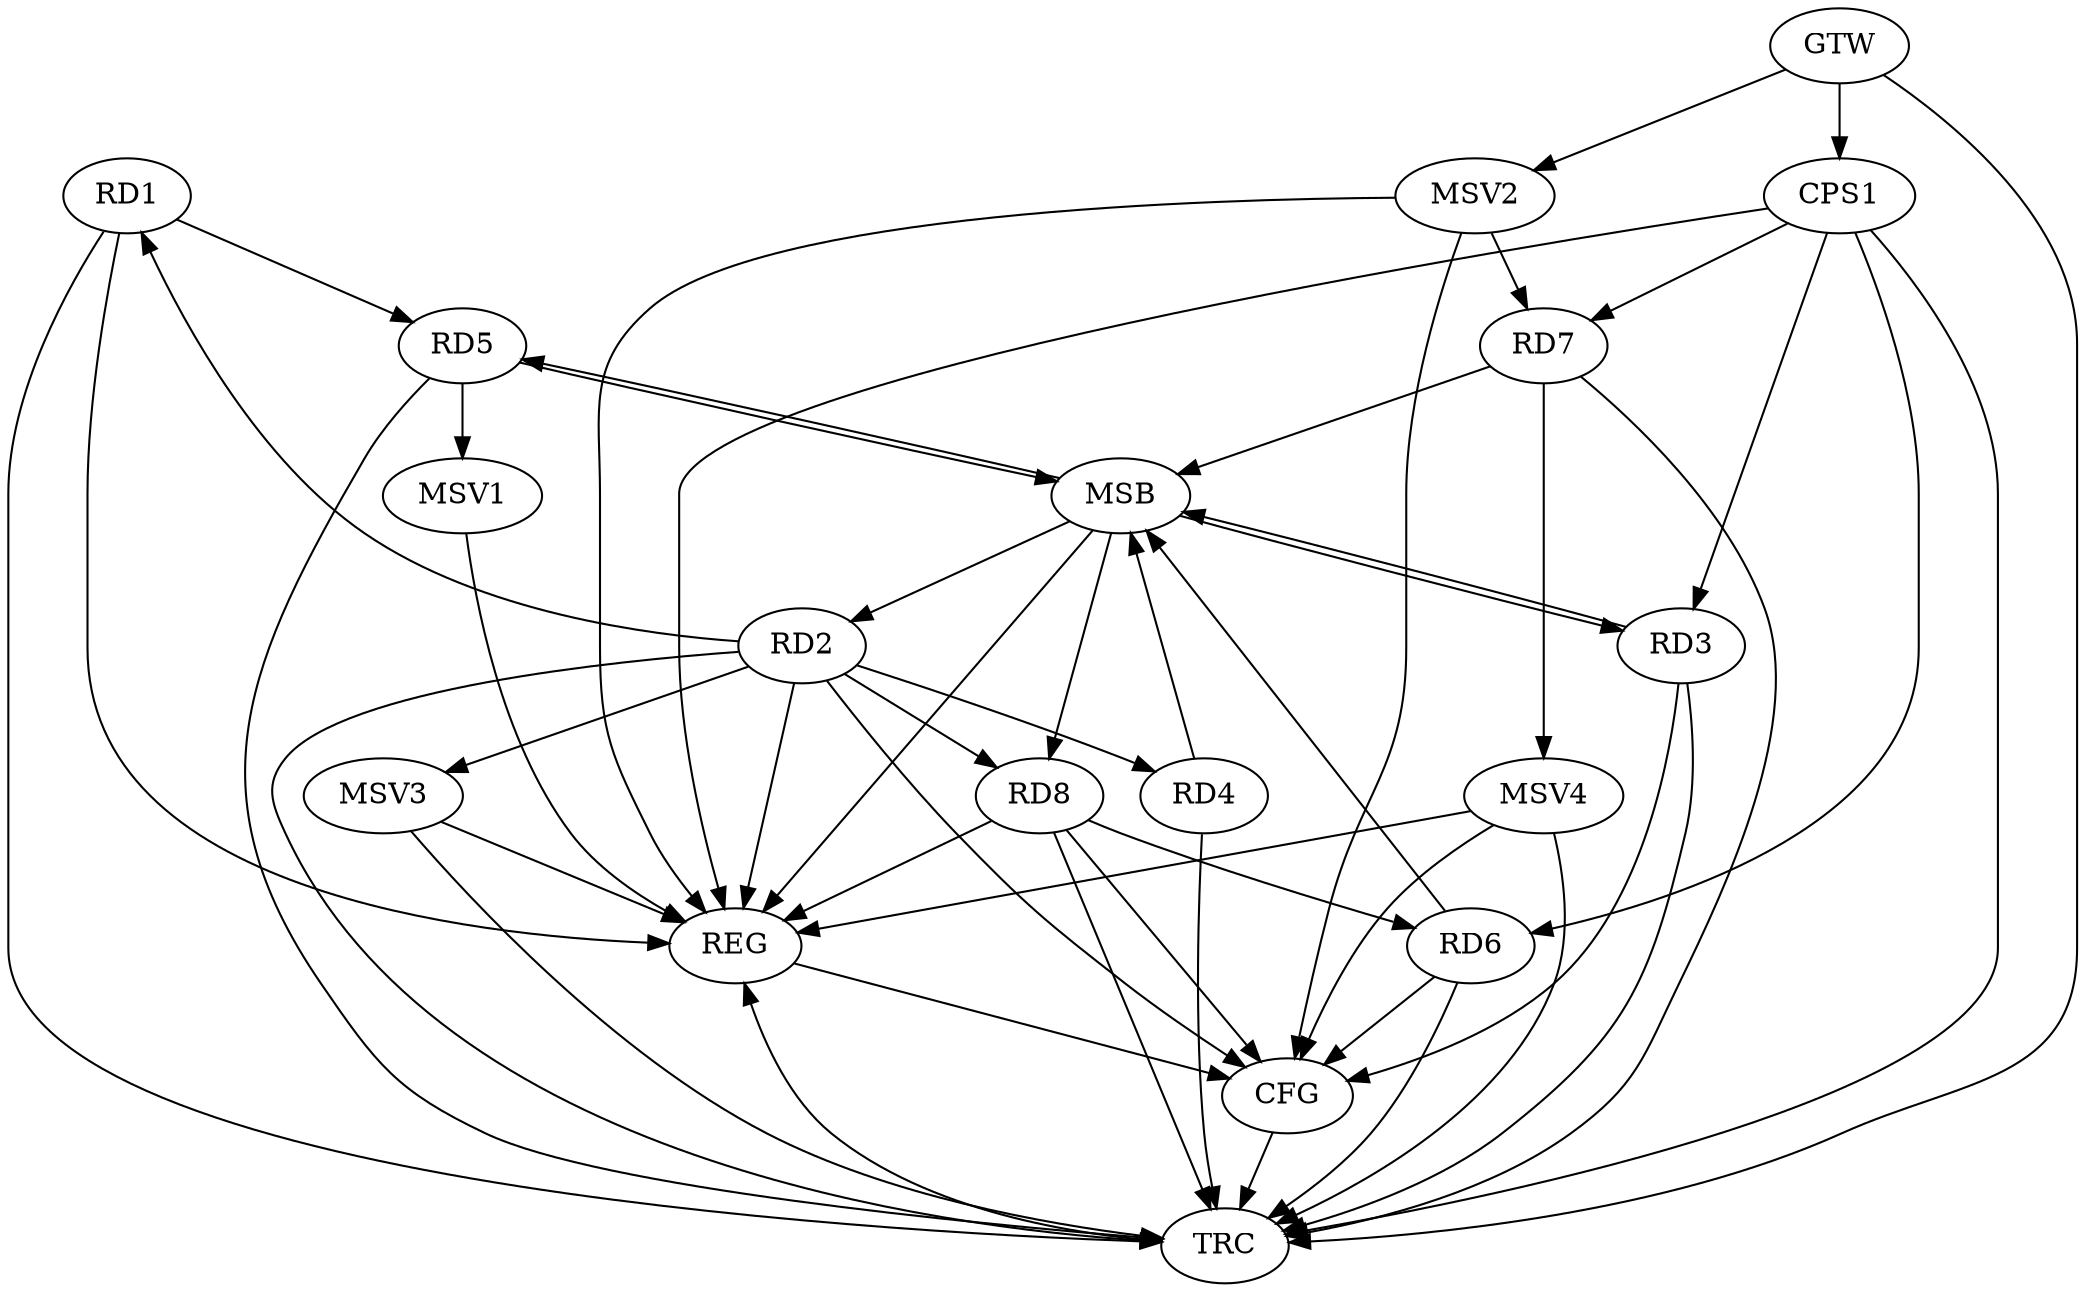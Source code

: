strict digraph G {
  RD1 [ label="RD1" ];
  RD2 [ label="RD2" ];
  RD3 [ label="RD3" ];
  RD4 [ label="RD4" ];
  RD5 [ label="RD5" ];
  RD6 [ label="RD6" ];
  RD7 [ label="RD7" ];
  RD8 [ label="RD8" ];
  CPS1 [ label="CPS1" ];
  GTW [ label="GTW" ];
  REG [ label="REG" ];
  MSB [ label="MSB" ];
  CFG [ label="CFG" ];
  TRC [ label="TRC" ];
  MSV1 [ label="MSV1" ];
  MSV2 [ label="MSV2" ];
  MSV3 [ label="MSV3" ];
  MSV4 [ label="MSV4" ];
  RD2 -> RD1;
  RD1 -> RD5;
  RD2 -> RD4;
  RD2 -> RD8;
  RD8 -> RD6;
  CPS1 -> RD3;
  CPS1 -> RD6;
  CPS1 -> RD7;
  GTW -> CPS1;
  RD1 -> REG;
  RD2 -> REG;
  RD8 -> REG;
  CPS1 -> REG;
  RD3 -> MSB;
  MSB -> REG;
  RD4 -> MSB;
  MSB -> RD3;
  MSB -> RD5;
  MSB -> RD8;
  RD5 -> MSB;
  MSB -> RD2;
  RD6 -> MSB;
  RD7 -> MSB;
  RD6 -> CFG;
  RD2 -> CFG;
  RD8 -> CFG;
  RD3 -> CFG;
  REG -> CFG;
  RD1 -> TRC;
  RD2 -> TRC;
  RD3 -> TRC;
  RD4 -> TRC;
  RD5 -> TRC;
  RD6 -> TRC;
  RD7 -> TRC;
  RD8 -> TRC;
  CPS1 -> TRC;
  GTW -> TRC;
  CFG -> TRC;
  TRC -> REG;
  RD5 -> MSV1;
  MSV1 -> REG;
  MSV2 -> RD7;
  GTW -> MSV2;
  MSV2 -> REG;
  MSV2 -> CFG;
  RD2 -> MSV3;
  MSV3 -> REG;
  MSV3 -> TRC;
  RD7 -> MSV4;
  MSV4 -> REG;
  MSV4 -> TRC;
  MSV4 -> CFG;
}
